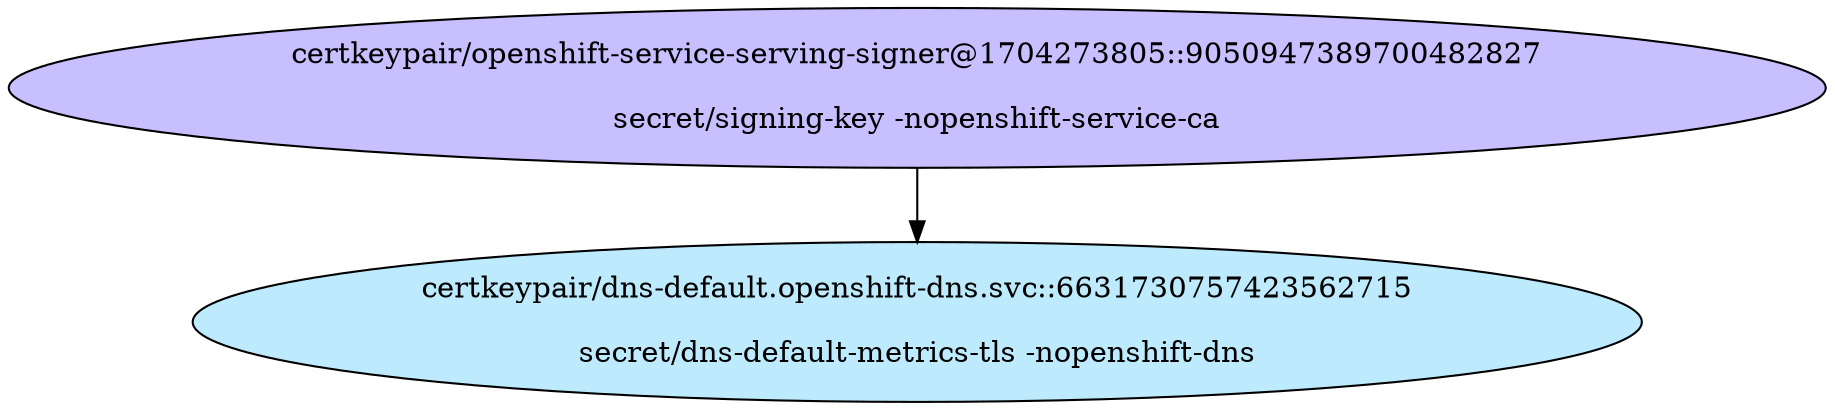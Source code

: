 digraph "Local Certificate" {
  // Node definitions.
  1 [
    label="certkeypair/openshift-service-serving-signer@1704273805::9050947389700482827\n\nsecret/signing-key -nopenshift-service-ca\n"
    style=filled
    fillcolor="#c7bfff"
  ];
  34 [
    label="certkeypair/dns-default.openshift-dns.svc::6631730757423562715\n\nsecret/dns-default-metrics-tls -nopenshift-dns\n"
    style=filled
    fillcolor="#bdebfd"
  ];

  // Edge definitions.
  1 -> 34;
}